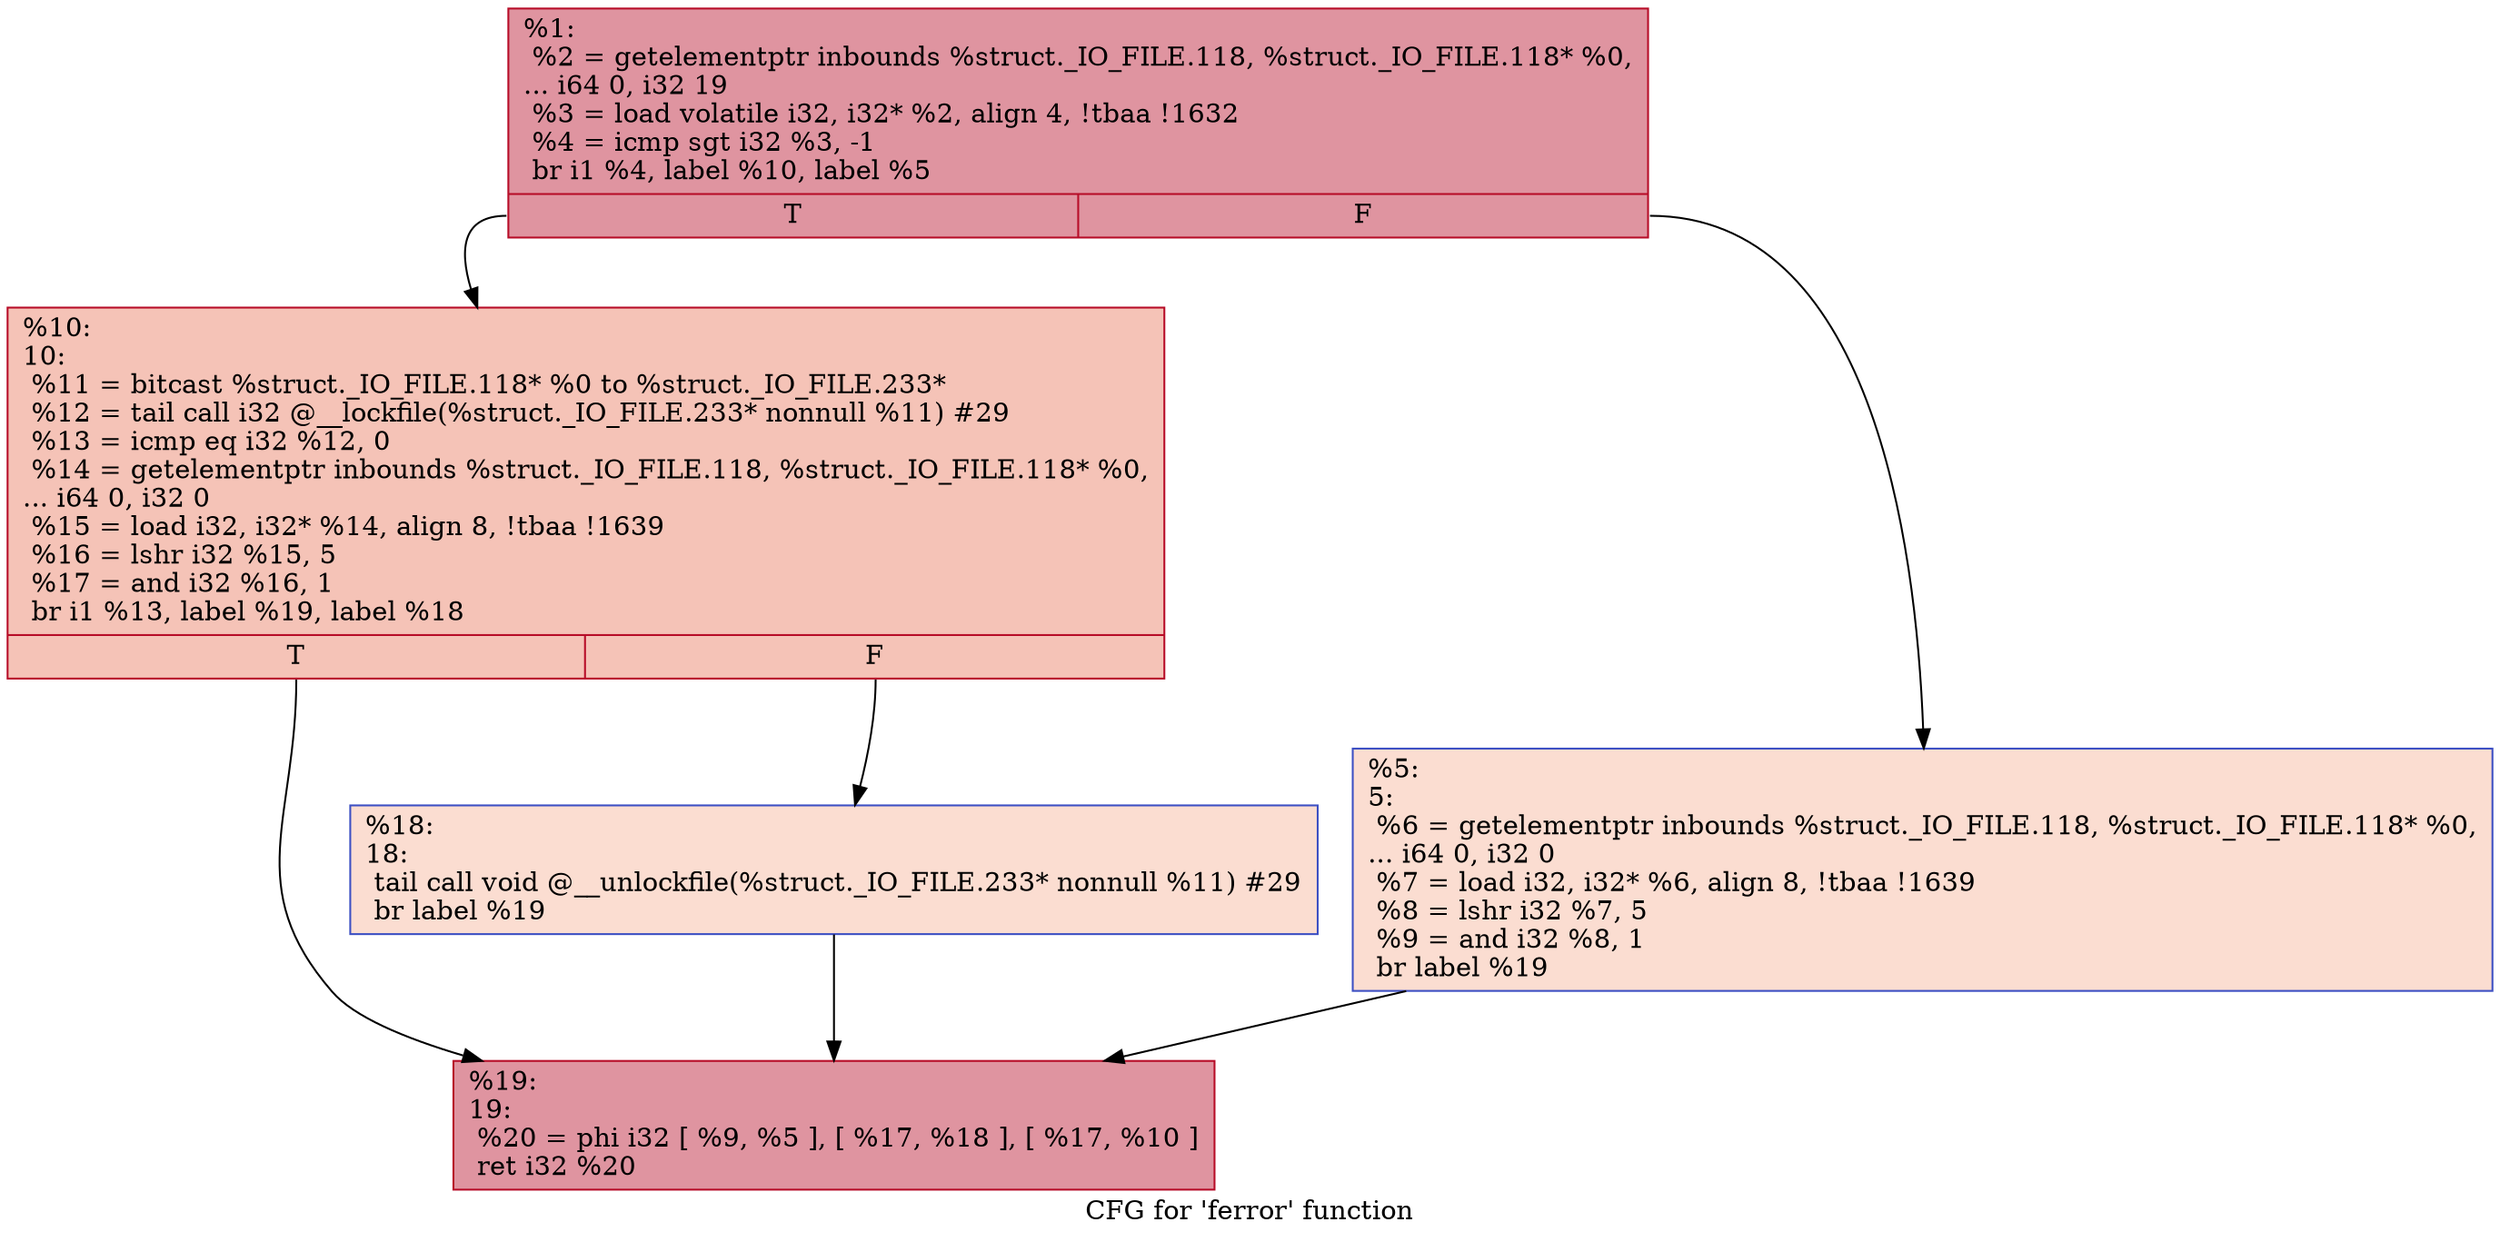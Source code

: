 digraph "CFG for 'ferror' function" {
	label="CFG for 'ferror' function";

	Node0x18bcff0 [shape=record,color="#b70d28ff", style=filled, fillcolor="#b70d2870",label="{%1:\l  %2 = getelementptr inbounds %struct._IO_FILE.118, %struct._IO_FILE.118* %0,\l... i64 0, i32 19\l  %3 = load volatile i32, i32* %2, align 4, !tbaa !1632\l  %4 = icmp sgt i32 %3, -1\l  br i1 %4, label %10, label %5\l|{<s0>T|<s1>F}}"];
	Node0x18bcff0:s0 -> Node0x18bd260;
	Node0x18bcff0:s1 -> Node0x18bd210;
	Node0x18bd210 [shape=record,color="#3d50c3ff", style=filled, fillcolor="#f7b39670",label="{%5:\l5:                                                \l  %6 = getelementptr inbounds %struct._IO_FILE.118, %struct._IO_FILE.118* %0,\l... i64 0, i32 0\l  %7 = load i32, i32* %6, align 8, !tbaa !1639\l  %8 = lshr i32 %7, 5\l  %9 = and i32 %8, 1\l  br label %19\l}"];
	Node0x18bd210 -> Node0x18bd300;
	Node0x18bd260 [shape=record,color="#b70d28ff", style=filled, fillcolor="#e8765c70",label="{%10:\l10:                                               \l  %11 = bitcast %struct._IO_FILE.118* %0 to %struct._IO_FILE.233*\l  %12 = tail call i32 @__lockfile(%struct._IO_FILE.233* nonnull %11) #29\l  %13 = icmp eq i32 %12, 0\l  %14 = getelementptr inbounds %struct._IO_FILE.118, %struct._IO_FILE.118* %0,\l... i64 0, i32 0\l  %15 = load i32, i32* %14, align 8, !tbaa !1639\l  %16 = lshr i32 %15, 5\l  %17 = and i32 %16, 1\l  br i1 %13, label %19, label %18\l|{<s0>T|<s1>F}}"];
	Node0x18bd260:s0 -> Node0x18bd300;
	Node0x18bd260:s1 -> Node0x18bd2b0;
	Node0x18bd2b0 [shape=record,color="#3d50c3ff", style=filled, fillcolor="#f7b39670",label="{%18:\l18:                                               \l  tail call void @__unlockfile(%struct._IO_FILE.233* nonnull %11) #29\l  br label %19\l}"];
	Node0x18bd2b0 -> Node0x18bd300;
	Node0x18bd300 [shape=record,color="#b70d28ff", style=filled, fillcolor="#b70d2870",label="{%19:\l19:                                               \l  %20 = phi i32 [ %9, %5 ], [ %17, %18 ], [ %17, %10 ]\l  ret i32 %20\l}"];
}
